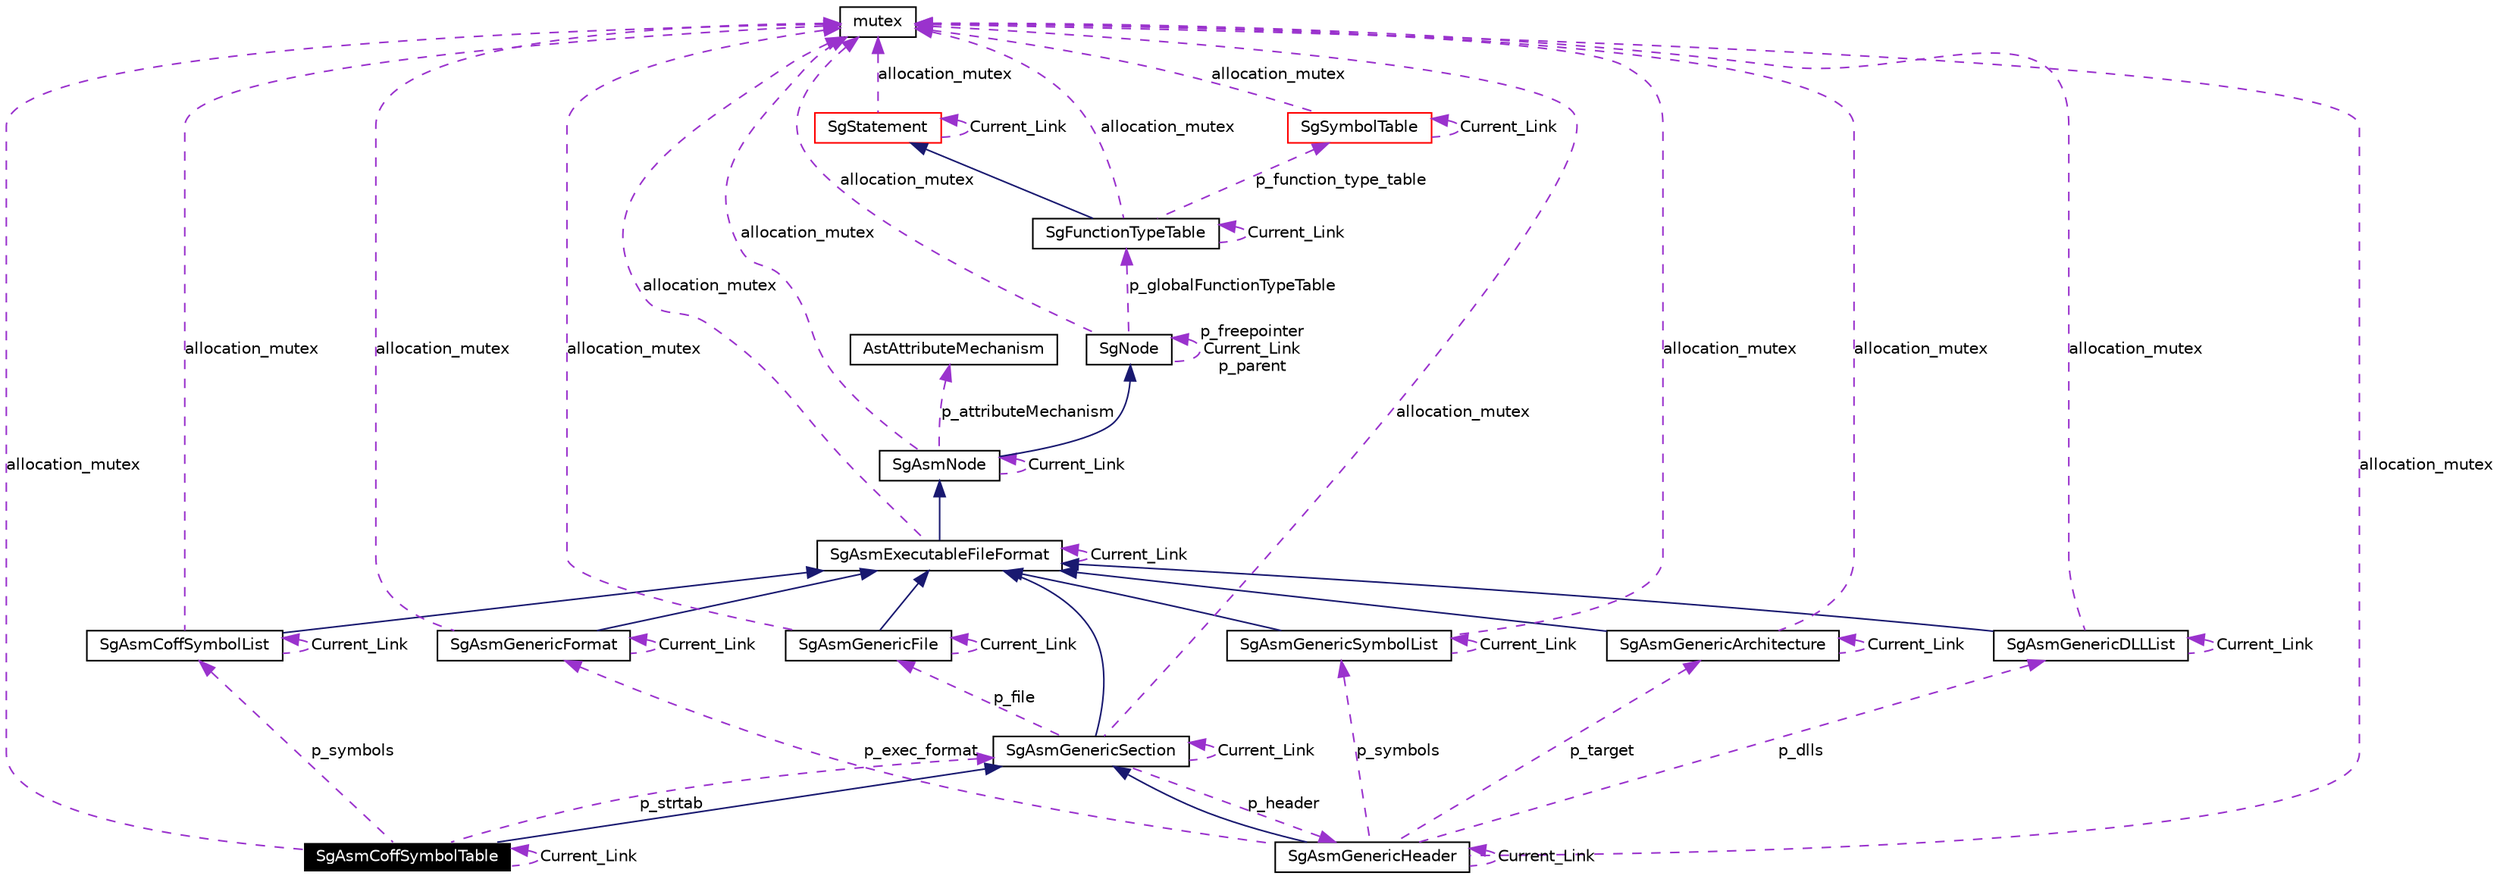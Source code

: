 digraph G
{
  edge [fontname="Helvetica",fontsize=10,labelfontname="Helvetica",labelfontsize=10];
  node [fontname="Helvetica",fontsize=10,shape=record];
  Node1 [label="SgAsmCoffSymbolTable",height=0.2,width=0.4,color="white", fillcolor="black", style="filled" fontcolor="white"];
  Node2 -> Node1 [dir=back,color="midnightblue",fontsize=10,style="solid",fontname="Helvetica"];
  Node2 [label="SgAsmGenericSection",height=0.2,width=0.4,color="black",URL="$classSgAsmGenericSection.html"];
  Node3 -> Node2 [dir=back,color="midnightblue",fontsize=10,style="solid",fontname="Helvetica"];
  Node3 [label="SgAsmExecutableFileFormat",height=0.2,width=0.4,color="black",URL="$classSgAsmExecutableFileFormat.html"];
  Node4 -> Node3 [dir=back,color="midnightblue",fontsize=10,style="solid",fontname="Helvetica"];
  Node4 [label="SgAsmNode",height=0.2,width=0.4,color="black",URL="$classSgAsmNode.html"];
  Node5 -> Node4 [dir=back,color="midnightblue",fontsize=10,style="solid",fontname="Helvetica"];
  Node5 [label="SgNode",height=0.2,width=0.4,color="black",URL="$classSgNode.html"];
  Node6 -> Node5 [dir=back,color="darkorchid3",fontsize=10,style="dashed",label="p_globalFunctionTypeTable",fontname="Helvetica"];
  Node6 [label="SgFunctionTypeTable",height=0.2,width=0.4,color="black",URL="$classSgFunctionTypeTable.html"];
  Node7 -> Node6 [dir=back,color="midnightblue",fontsize=10,style="solid",fontname="Helvetica"];
  Node7 [label="SgStatement",height=0.2,width=0.4,color="red",URL="$classSgStatement.html"];
  Node7 -> Node7 [dir=back,color="darkorchid3",fontsize=10,style="dashed",label="Current_Link",fontname="Helvetica"];
  Node8 -> Node7 [dir=back,color="darkorchid3",fontsize=10,style="dashed",label="allocation_mutex",fontname="Helvetica"];
  Node8 [label="mutex",height=0.2,width=0.4,color="black",URL="$classmutex.html"];
  Node6 -> Node6 [dir=back,color="darkorchid3",fontsize=10,style="dashed",label="Current_Link",fontname="Helvetica"];
  Node8 -> Node6 [dir=back,color="darkorchid3",fontsize=10,style="dashed",label="allocation_mutex",fontname="Helvetica"];
  Node9 -> Node6 [dir=back,color="darkorchid3",fontsize=10,style="dashed",label="p_function_type_table",fontname="Helvetica"];
  Node9 [label="SgSymbolTable",height=0.2,width=0.4,color="red",URL="$classSgSymbolTable.html"];
  Node8 -> Node9 [dir=back,color="darkorchid3",fontsize=10,style="dashed",label="allocation_mutex",fontname="Helvetica"];
  Node9 -> Node9 [dir=back,color="darkorchid3",fontsize=10,style="dashed",label="Current_Link",fontname="Helvetica"];
  Node5 -> Node5 [dir=back,color="darkorchid3",fontsize=10,style="dashed",label="p_freepointer\nCurrent_Link\np_parent",fontname="Helvetica"];
  Node8 -> Node5 [dir=back,color="darkorchid3",fontsize=10,style="dashed",label="allocation_mutex",fontname="Helvetica"];
  Node8 -> Node4 [dir=back,color="darkorchid3",fontsize=10,style="dashed",label="allocation_mutex",fontname="Helvetica"];
  Node10 -> Node4 [dir=back,color="darkorchid3",fontsize=10,style="dashed",label="p_attributeMechanism",fontname="Helvetica"];
  Node10 [label="AstAttributeMechanism",height=0.2,width=0.4,color="black",URL="$classAstAttributeMechanism.html"];
  Node4 -> Node4 [dir=back,color="darkorchid3",fontsize=10,style="dashed",label="Current_Link",fontname="Helvetica"];
  Node8 -> Node3 [dir=back,color="darkorchid3",fontsize=10,style="dashed",label="allocation_mutex",fontname="Helvetica"];
  Node3 -> Node3 [dir=back,color="darkorchid3",fontsize=10,style="dashed",label="Current_Link",fontname="Helvetica"];
  Node11 -> Node2 [dir=back,color="darkorchid3",fontsize=10,style="dashed",label="p_file",fontname="Helvetica"];
  Node11 [label="SgAsmGenericFile",height=0.2,width=0.4,color="black",URL="$classSgAsmGenericFile.html"];
  Node3 -> Node11 [dir=back,color="midnightblue",fontsize=10,style="solid",fontname="Helvetica"];
  Node11 -> Node11 [dir=back,color="darkorchid3",fontsize=10,style="dashed",label="Current_Link",fontname="Helvetica"];
  Node8 -> Node11 [dir=back,color="darkorchid3",fontsize=10,style="dashed",label="allocation_mutex",fontname="Helvetica"];
  Node2 -> Node2 [dir=back,color="darkorchid3",fontsize=10,style="dashed",label="Current_Link",fontname="Helvetica"];
  Node8 -> Node2 [dir=back,color="darkorchid3",fontsize=10,style="dashed",label="allocation_mutex",fontname="Helvetica"];
  Node12 -> Node2 [dir=back,color="darkorchid3",fontsize=10,style="dashed",label="p_header",fontname="Helvetica"];
  Node12 [label="SgAsmGenericHeader",height=0.2,width=0.4,color="black",URL="$classSgAsmGenericHeader.html"];
  Node2 -> Node12 [dir=back,color="midnightblue",fontsize=10,style="solid",fontname="Helvetica"];
  Node8 -> Node12 [dir=back,color="darkorchid3",fontsize=10,style="dashed",label="allocation_mutex",fontname="Helvetica"];
  Node13 -> Node12 [dir=back,color="darkorchid3",fontsize=10,style="dashed",label="p_exec_format",fontname="Helvetica"];
  Node13 [label="SgAsmGenericFormat",height=0.2,width=0.4,color="black",URL="$classSgAsmGenericFormat.html"];
  Node3 -> Node13 [dir=back,color="midnightblue",fontsize=10,style="solid",fontname="Helvetica"];
  Node8 -> Node13 [dir=back,color="darkorchid3",fontsize=10,style="dashed",label="allocation_mutex",fontname="Helvetica"];
  Node13 -> Node13 [dir=back,color="darkorchid3",fontsize=10,style="dashed",label="Current_Link",fontname="Helvetica"];
  Node12 -> Node12 [dir=back,color="darkorchid3",fontsize=10,style="dashed",label="Current_Link",fontname="Helvetica"];
  Node14 -> Node12 [dir=back,color="darkorchid3",fontsize=10,style="dashed",label="p_target",fontname="Helvetica"];
  Node14 [label="SgAsmGenericArchitecture",height=0.2,width=0.4,color="black",URL="$classSgAsmGenericArchitecture.html"];
  Node3 -> Node14 [dir=back,color="midnightblue",fontsize=10,style="solid",fontname="Helvetica"];
  Node8 -> Node14 [dir=back,color="darkorchid3",fontsize=10,style="dashed",label="allocation_mutex",fontname="Helvetica"];
  Node14 -> Node14 [dir=back,color="darkorchid3",fontsize=10,style="dashed",label="Current_Link",fontname="Helvetica"];
  Node15 -> Node12 [dir=back,color="darkorchid3",fontsize=10,style="dashed",label="p_dlls",fontname="Helvetica"];
  Node15 [label="SgAsmGenericDLLList",height=0.2,width=0.4,color="black",URL="$classSgAsmGenericDLLList.html"];
  Node3 -> Node15 [dir=back,color="midnightblue",fontsize=10,style="solid",fontname="Helvetica"];
  Node8 -> Node15 [dir=back,color="darkorchid3",fontsize=10,style="dashed",label="allocation_mutex",fontname="Helvetica"];
  Node15 -> Node15 [dir=back,color="darkorchid3",fontsize=10,style="dashed",label="Current_Link",fontname="Helvetica"];
  Node16 -> Node12 [dir=back,color="darkorchid3",fontsize=10,style="dashed",label="p_symbols",fontname="Helvetica"];
  Node16 [label="SgAsmGenericSymbolList",height=0.2,width=0.4,color="black",URL="$classSgAsmGenericSymbolList.html"];
  Node3 -> Node16 [dir=back,color="midnightblue",fontsize=10,style="solid",fontname="Helvetica"];
  Node8 -> Node16 [dir=back,color="darkorchid3",fontsize=10,style="dashed",label="allocation_mutex",fontname="Helvetica"];
  Node16 -> Node16 [dir=back,color="darkorchid3",fontsize=10,style="dashed",label="Current_Link",fontname="Helvetica"];
  Node17 -> Node1 [dir=back,color="darkorchid3",fontsize=10,style="dashed",label="p_symbols",fontname="Helvetica"];
  Node17 [label="SgAsmCoffSymbolList",height=0.2,width=0.4,color="black",URL="$classSgAsmCoffSymbolList.html"];
  Node3 -> Node17 [dir=back,color="midnightblue",fontsize=10,style="solid",fontname="Helvetica"];
  Node17 -> Node17 [dir=back,color="darkorchid3",fontsize=10,style="dashed",label="Current_Link",fontname="Helvetica"];
  Node8 -> Node17 [dir=back,color="darkorchid3",fontsize=10,style="dashed",label="allocation_mutex",fontname="Helvetica"];
  Node2 -> Node1 [dir=back,color="darkorchid3",fontsize=10,style="dashed",label="p_strtab",fontname="Helvetica"];
  Node8 -> Node1 [dir=back,color="darkorchid3",fontsize=10,style="dashed",label="allocation_mutex",fontname="Helvetica"];
  Node1 -> Node1 [dir=back,color="darkorchid3",fontsize=10,style="dashed",label="Current_Link",fontname="Helvetica"];
}
